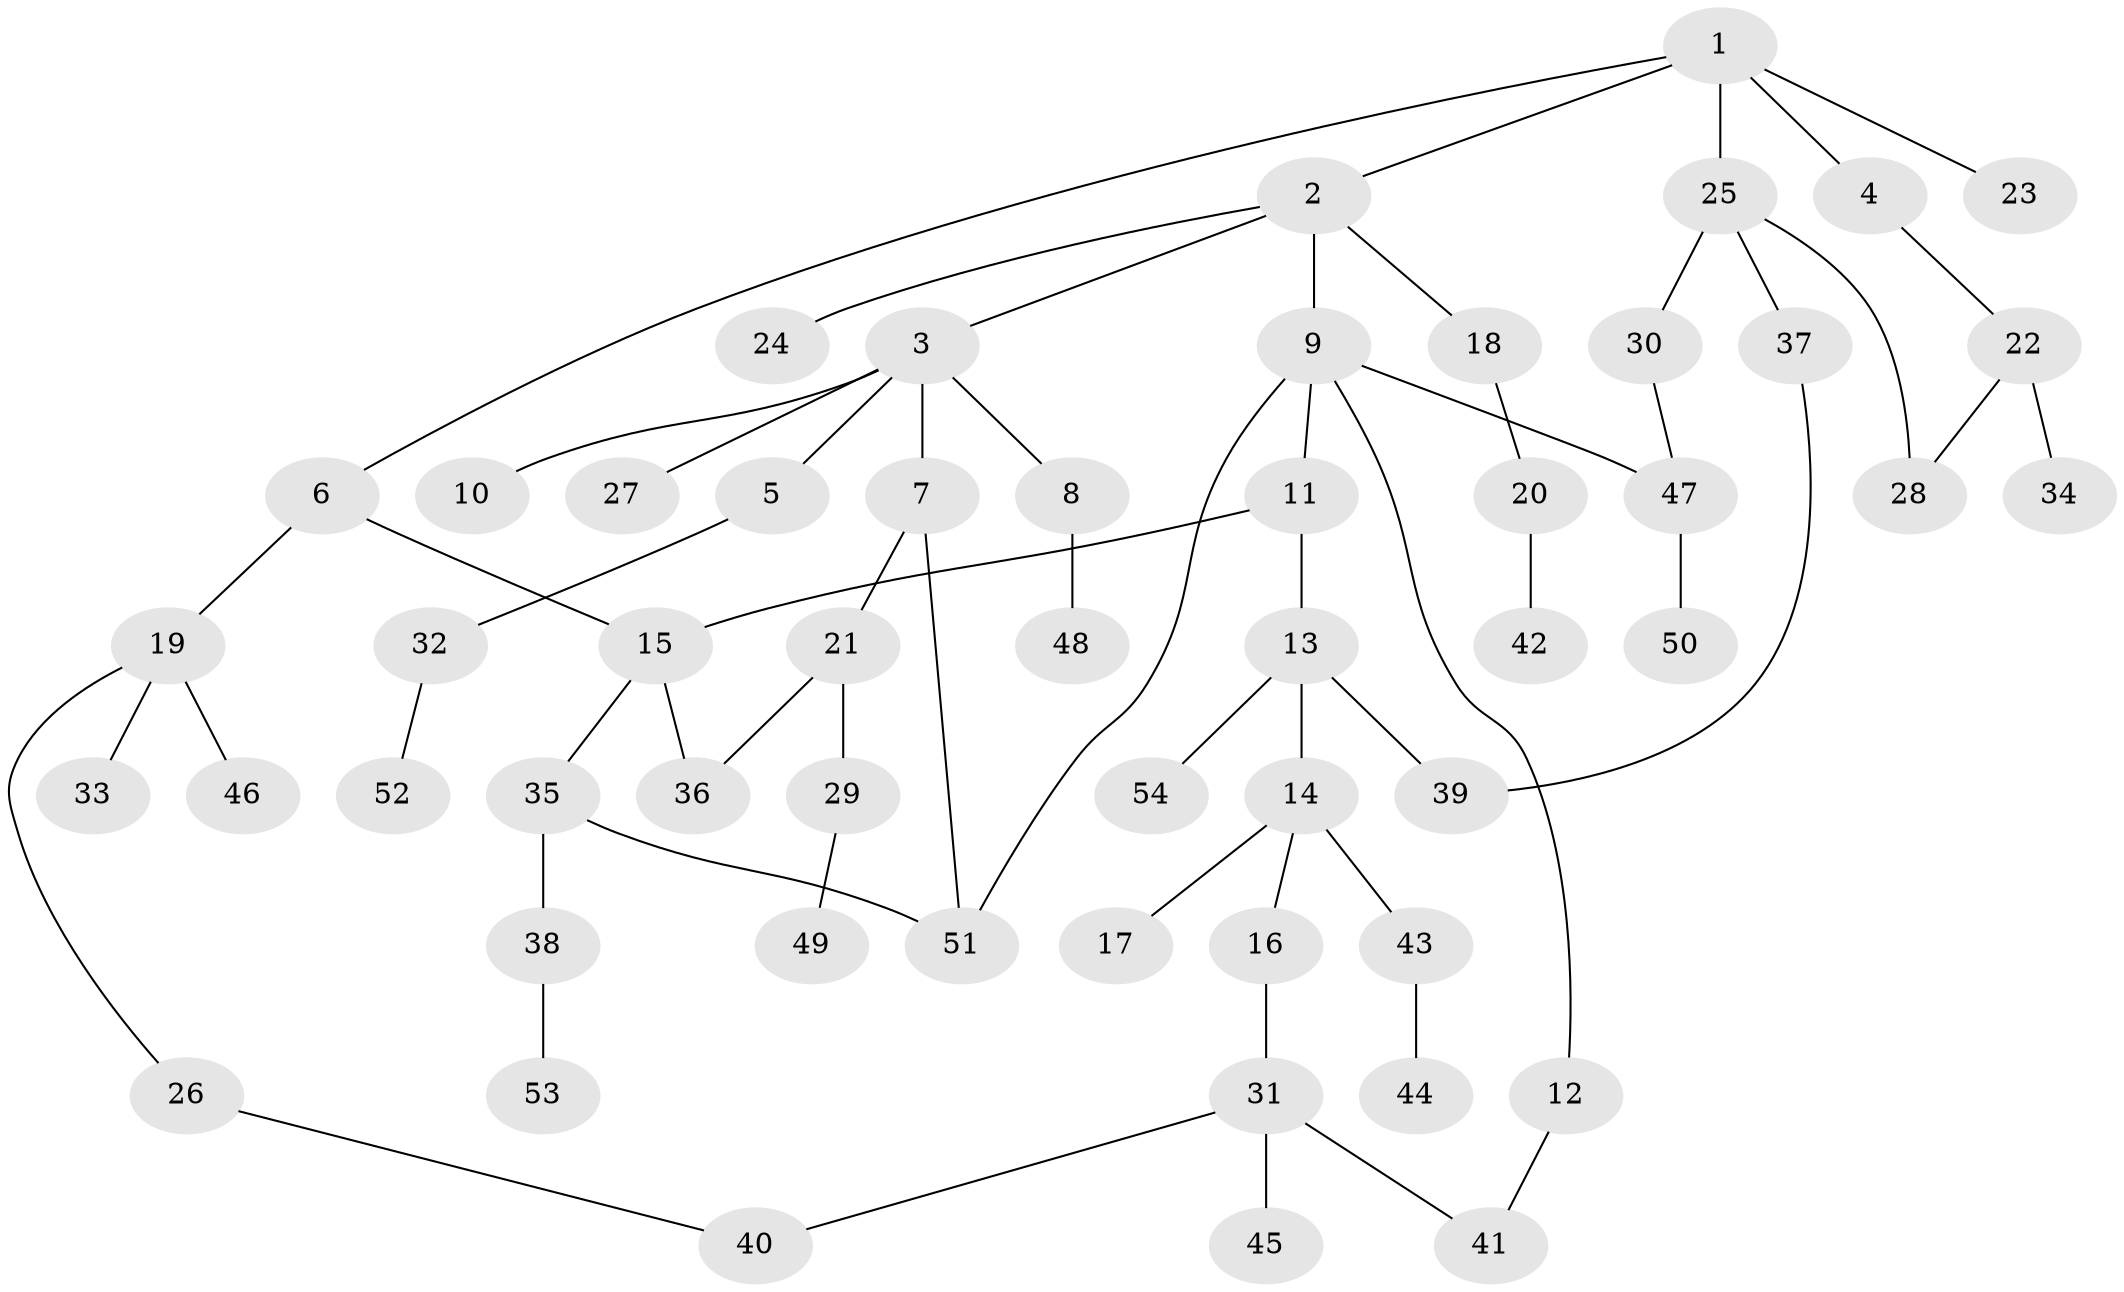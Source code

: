 // Generated by graph-tools (version 1.1) at 2025/01/03/09/25 03:01:08]
// undirected, 54 vertices, 62 edges
graph export_dot {
graph [start="1"]
  node [color=gray90,style=filled];
  1;
  2;
  3;
  4;
  5;
  6;
  7;
  8;
  9;
  10;
  11;
  12;
  13;
  14;
  15;
  16;
  17;
  18;
  19;
  20;
  21;
  22;
  23;
  24;
  25;
  26;
  27;
  28;
  29;
  30;
  31;
  32;
  33;
  34;
  35;
  36;
  37;
  38;
  39;
  40;
  41;
  42;
  43;
  44;
  45;
  46;
  47;
  48;
  49;
  50;
  51;
  52;
  53;
  54;
  1 -- 2;
  1 -- 4;
  1 -- 6;
  1 -- 23;
  1 -- 25;
  2 -- 3;
  2 -- 9;
  2 -- 18;
  2 -- 24;
  3 -- 5;
  3 -- 7;
  3 -- 8;
  3 -- 10;
  3 -- 27;
  4 -- 22;
  5 -- 32;
  6 -- 19;
  6 -- 15;
  7 -- 21;
  7 -- 51;
  8 -- 48;
  9 -- 11;
  9 -- 12;
  9 -- 51;
  9 -- 47;
  11 -- 13;
  11 -- 15;
  12 -- 41;
  13 -- 14;
  13 -- 54;
  13 -- 39;
  14 -- 16;
  14 -- 17;
  14 -- 43;
  15 -- 35;
  15 -- 36;
  16 -- 31;
  18 -- 20;
  19 -- 26;
  19 -- 33;
  19 -- 46;
  20 -- 42;
  21 -- 29;
  21 -- 36;
  22 -- 28;
  22 -- 34;
  25 -- 30;
  25 -- 37;
  25 -- 28;
  26 -- 40;
  29 -- 49;
  30 -- 47;
  31 -- 45;
  31 -- 40;
  31 -- 41;
  32 -- 52;
  35 -- 38;
  35 -- 51;
  37 -- 39;
  38 -- 53;
  43 -- 44;
  47 -- 50;
}
